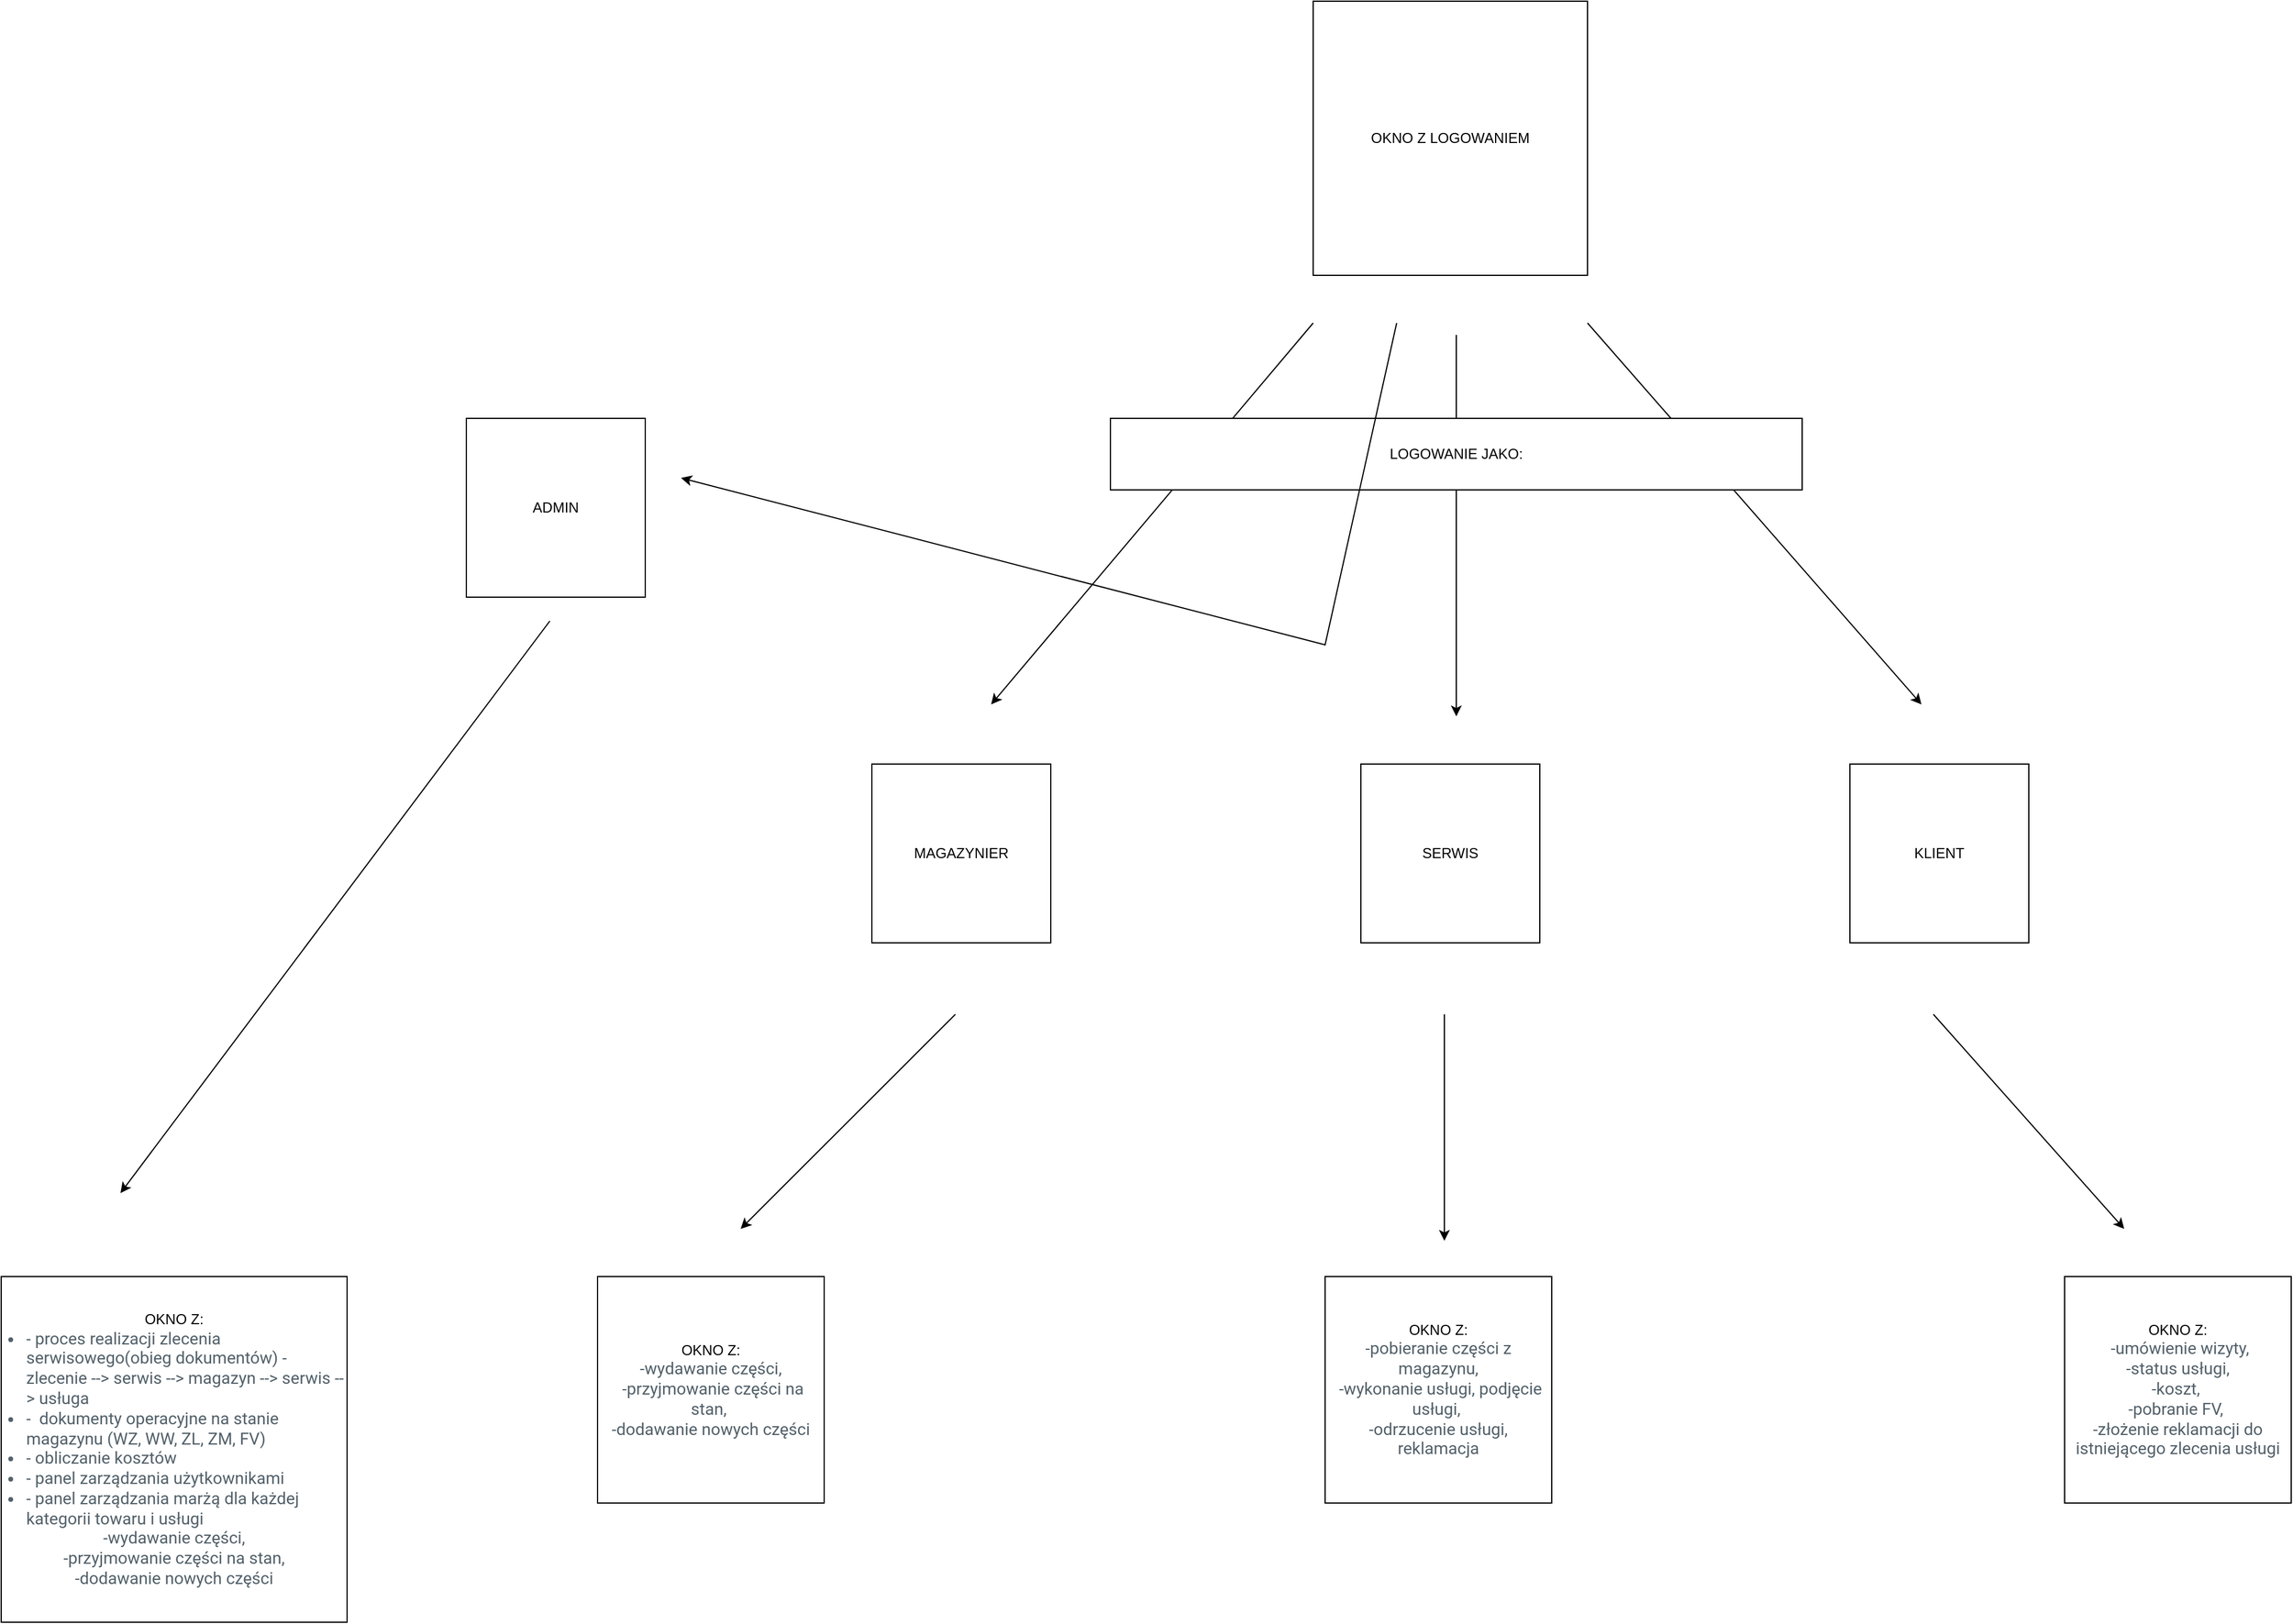 <mxfile version="24.4.0" type="device">
  <diagram name="Page-1" id="9f46799a-70d6-7492-0946-bef42562c5a5">
    <mxGraphModel dx="2787" dy="908" grid="1" gridSize="10" guides="1" tooltips="1" connect="1" arrows="1" fold="1" page="1" pageScale="1" pageWidth="1100" pageHeight="850" background="none" math="0" shadow="0">
      <root>
        <mxCell id="0" />
        <mxCell id="1" parent="0" />
        <mxCell id="qkbJ89IlTlsq3hkzwqtS-2" value="OKNO Z LOGOWANIEM" style="whiteSpace=wrap;html=1;aspect=fixed;align=center;" vertex="1" parent="1">
          <mxGeometry x="400" width="230" height="230" as="geometry" />
        </mxCell>
        <mxCell id="qkbJ89IlTlsq3hkzwqtS-5" value="&lt;div&gt;OKNO Z:&lt;/div&gt;&lt;div&gt;&lt;span style=&quot;color: rgb(82, 96, 105); font-family: Roboto, sans-serif; font-size: 14px; text-align: left; background-color: rgb(255, 255, 255);&quot;&gt;-pobieranie części z magazynu,&lt;/span&gt;&lt;/div&gt;&lt;div&gt;&lt;span style=&quot;color: rgb(82, 96, 105); font-family: Roboto, sans-serif; font-size: 14px; text-align: left; background-color: rgb(255, 255, 255);&quot;&gt;&amp;nbsp;-wykonanie usługi, podjęcie usługi,&amp;nbsp;&lt;/span&gt;&lt;/div&gt;&lt;div&gt;&lt;span style=&quot;color: rgb(82, 96, 105); font-family: Roboto, sans-serif; font-size: 14px; text-align: left; background-color: rgb(255, 255, 255);&quot;&gt;-odrzucenie usługi, reklamacja&lt;/span&gt;&lt;br&gt;&lt;/div&gt;" style="whiteSpace=wrap;html=1;aspect=fixed;align=center;" vertex="1" parent="1">
          <mxGeometry x="410" y="1070" width="190" height="190" as="geometry" />
        </mxCell>
        <mxCell id="qkbJ89IlTlsq3hkzwqtS-6" value="" style="endArrow=classic;html=1;rounded=0;" edge="1" parent="1">
          <mxGeometry width="50" height="50" relative="1" as="geometry">
            <mxPoint x="100" y="850" as="sourcePoint" />
            <mxPoint x="-80" y="1030" as="targetPoint" />
          </mxGeometry>
        </mxCell>
        <mxCell id="qkbJ89IlTlsq3hkzwqtS-8" value="" style="endArrow=classic;html=1;rounded=0;" edge="1" parent="1">
          <mxGeometry width="50" height="50" relative="1" as="geometry">
            <mxPoint x="510" y="850" as="sourcePoint" />
            <mxPoint x="510" y="1040" as="targetPoint" />
          </mxGeometry>
        </mxCell>
        <mxCell id="qkbJ89IlTlsq3hkzwqtS-10" value="&lt;div&gt;OKNO Z:&lt;/div&gt;&lt;div&gt;&lt;span style=&quot;color: rgb(82, 96, 105); font-family: Roboto, sans-serif; font-size: 14px; text-align: left; background-color: rgb(255, 255, 255);&quot;&gt;-wydawanie części,&lt;/span&gt;&lt;/div&gt;&lt;div&gt;&lt;span style=&quot;color: rgb(82, 96, 105); font-family: Roboto, sans-serif; font-size: 14px; text-align: left; background-color: rgb(255, 255, 255);&quot;&gt;&amp;nbsp;-przyjmowanie części na stan,&amp;nbsp;&lt;/span&gt;&lt;/div&gt;&lt;div&gt;&lt;span style=&quot;color: rgb(82, 96, 105); font-family: Roboto, sans-serif; font-size: 14px; text-align: left; background-color: rgb(255, 255, 255);&quot;&gt;-dodawanie nowych części&lt;/span&gt;&lt;br&gt;&lt;/div&gt;" style="whiteSpace=wrap;html=1;aspect=fixed;align=center;" vertex="1" parent="1">
          <mxGeometry x="-200" y="1070" width="190" height="190" as="geometry" />
        </mxCell>
        <mxCell id="qkbJ89IlTlsq3hkzwqtS-13" value="" style="endArrow=classic;html=1;rounded=0;" edge="1" parent="1">
          <mxGeometry width="50" height="50" relative="1" as="geometry">
            <mxPoint x="400" y="270" as="sourcePoint" />
            <mxPoint x="130" y="590" as="targetPoint" />
          </mxGeometry>
        </mxCell>
        <mxCell id="qkbJ89IlTlsq3hkzwqtS-14" value="" style="endArrow=classic;html=1;rounded=0;" edge="1" parent="1">
          <mxGeometry width="50" height="50" relative="1" as="geometry">
            <mxPoint x="520" y="280" as="sourcePoint" />
            <mxPoint x="520" y="600" as="targetPoint" />
          </mxGeometry>
        </mxCell>
        <mxCell id="qkbJ89IlTlsq3hkzwqtS-15" value="" style="endArrow=classic;html=1;rounded=0;" edge="1" parent="1">
          <mxGeometry width="50" height="50" relative="1" as="geometry">
            <mxPoint x="630" y="270" as="sourcePoint" />
            <mxPoint x="910" y="590" as="targetPoint" />
          </mxGeometry>
        </mxCell>
        <mxCell id="qkbJ89IlTlsq3hkzwqtS-16" value="MAGAZYNIER" style="whiteSpace=wrap;html=1;aspect=fixed;" vertex="1" parent="1">
          <mxGeometry x="30" y="640" width="150" height="150" as="geometry" />
        </mxCell>
        <mxCell id="qkbJ89IlTlsq3hkzwqtS-17" value="KLIENT" style="whiteSpace=wrap;html=1;aspect=fixed;" vertex="1" parent="1">
          <mxGeometry x="850" y="640" width="150" height="150" as="geometry" />
        </mxCell>
        <mxCell id="qkbJ89IlTlsq3hkzwqtS-18" value="SERWIS" style="whiteSpace=wrap;html=1;aspect=fixed;" vertex="1" parent="1">
          <mxGeometry x="440" y="640" width="150" height="150" as="geometry" />
        </mxCell>
        <mxCell id="qkbJ89IlTlsq3hkzwqtS-19" value="LOGOWANIE JAKO:" style="rounded=0;whiteSpace=wrap;html=1;" vertex="1" parent="1">
          <mxGeometry x="230" y="350" width="580" height="60" as="geometry" />
        </mxCell>
        <mxCell id="qkbJ89IlTlsq3hkzwqtS-24" value="" style="endArrow=classic;html=1;rounded=0;" edge="1" parent="1">
          <mxGeometry width="50" height="50" relative="1" as="geometry">
            <mxPoint x="920" y="850" as="sourcePoint" />
            <mxPoint x="1080" y="1030" as="targetPoint" />
          </mxGeometry>
        </mxCell>
        <mxCell id="qkbJ89IlTlsq3hkzwqtS-27" value="&lt;div&gt;OKNO Z:&lt;/div&gt;&lt;div&gt;&lt;span style=&quot;color: rgb(82, 96, 105); font-family: Roboto, sans-serif; font-size: 14px; text-align: left; background-color: rgb(255, 255, 255);&quot;&gt;&amp;nbsp;-umówienie wizyty,&lt;/span&gt;&lt;/div&gt;&lt;div&gt;&lt;span style=&quot;color: rgb(82, 96, 105); font-family: Roboto, sans-serif; font-size: 14px; text-align: left; background-color: rgb(255, 255, 255);&quot;&gt;&amp;nbsp;-status usługi,&amp;nbsp;&lt;/span&gt;&lt;/div&gt;&lt;div&gt;&lt;span style=&quot;color: rgb(82, 96, 105); font-family: Roboto, sans-serif; font-size: 14px; text-align: left; background-color: rgb(255, 255, 255);&quot;&gt;-koszt,&amp;nbsp;&lt;/span&gt;&lt;/div&gt;&lt;div&gt;&lt;span style=&quot;color: rgb(82, 96, 105); font-family: Roboto, sans-serif; font-size: 14px; text-align: left; background-color: rgb(255, 255, 255);&quot;&gt;-pobranie FV,&amp;nbsp;&lt;/span&gt;&lt;/div&gt;&lt;div&gt;&lt;span style=&quot;color: rgb(82, 96, 105); font-family: Roboto, sans-serif; font-size: 14px; text-align: left; background-color: rgb(255, 255, 255);&quot;&gt;-złożenie reklamacji do istniejącego zlecenia usługi&lt;/span&gt;&lt;br&gt;&lt;/div&gt;" style="whiteSpace=wrap;html=1;aspect=fixed;align=center;" vertex="1" parent="1">
          <mxGeometry x="1030" y="1070" width="190" height="190" as="geometry" />
        </mxCell>
        <mxCell id="qkbJ89IlTlsq3hkzwqtS-28" value="ADMIN" style="whiteSpace=wrap;html=1;aspect=fixed;" vertex="1" parent="1">
          <mxGeometry x="-310" y="350" width="150" height="150" as="geometry" />
        </mxCell>
        <mxCell id="qkbJ89IlTlsq3hkzwqtS-29" value="" style="endArrow=classic;html=1;rounded=0;" edge="1" parent="1">
          <mxGeometry width="50" height="50" relative="1" as="geometry">
            <mxPoint x="470" y="270" as="sourcePoint" />
            <mxPoint x="-130" y="400" as="targetPoint" />
            <Array as="points">
              <mxPoint x="410" y="540" />
            </Array>
          </mxGeometry>
        </mxCell>
        <mxCell id="qkbJ89IlTlsq3hkzwqtS-30" value="" style="endArrow=classic;html=1;rounded=0;" edge="1" parent="1">
          <mxGeometry width="50" height="50" relative="1" as="geometry">
            <mxPoint x="-240" y="520" as="sourcePoint" />
            <mxPoint x="-600" y="1000" as="targetPoint" />
          </mxGeometry>
        </mxCell>
        <mxCell id="qkbJ89IlTlsq3hkzwqtS-31" value="&lt;div&gt;OKNO Z:&lt;/div&gt;&lt;ul style=&quot;box-sizing: border-box; margin-top: 0px; margin-bottom: 0px; list-style-position: initial; list-style-image: initial; padding-inline-start: 20px; color: rgb(82, 96, 105); font-family: Roboto, sans-serif; font-size: 14px; text-align: left; background-color: rgb(255, 255, 255);&quot; id=&quot;yui_3_17_2_1_1715628980597_186&quot;&gt;&lt;li style=&quot;box-sizing: border-box;&quot;&gt;- proces realizacji zlecenia serwisowego(obieg dokumentów) - zlecenie --&amp;gt; serwis --&amp;gt; magazyn --&amp;gt; serwis --&amp;gt; usługa&lt;/li&gt;&lt;li style=&quot;box-sizing: border-box;&quot;&gt;-&amp;nbsp; dokumenty operacyjne na stanie magazynu (WZ, WW, ZL, ZM, FV)&lt;/li&gt;&lt;li style=&quot;box-sizing: border-box;&quot;&gt;- obliczanie kosztów&lt;/li&gt;&lt;li style=&quot;box-sizing: border-box;&quot;&gt;- panel zarządzania użytkownikami&lt;/li&gt;&lt;li style=&quot;box-sizing: border-box;&quot;&gt;- panel zarządzania marżą dla każdej kategorii towaru i usługi&lt;/li&gt;&lt;/ul&gt;&lt;div&gt;&lt;span style=&quot;color: rgb(82, 96, 105); font-family: Roboto, sans-serif; font-size: 14px; text-align: left; background-color: rgb(255, 255, 255);&quot;&gt;-wydawanie części,&lt;/span&gt;&lt;/div&gt;&lt;div&gt;&lt;span style=&quot;color: rgb(82, 96, 105); font-family: Roboto, sans-serif; font-size: 14px; text-align: left; background-color: rgb(255, 255, 255);&quot;&gt;&amp;nbsp;-przyjmowanie części na stan,&amp;nbsp;&lt;/span&gt;&lt;/div&gt;&lt;div&gt;&lt;span style=&quot;color: rgb(82, 96, 105); font-family: Roboto, sans-serif; font-size: 14px; text-align: left; background-color: rgb(255, 255, 255);&quot;&gt;-dodawanie nowych części&lt;/span&gt;&lt;br&gt;&lt;/div&gt;" style="whiteSpace=wrap;html=1;aspect=fixed;align=center;" vertex="1" parent="1">
          <mxGeometry x="-700" y="1070" width="290" height="290" as="geometry" />
        </mxCell>
      </root>
    </mxGraphModel>
  </diagram>
</mxfile>
